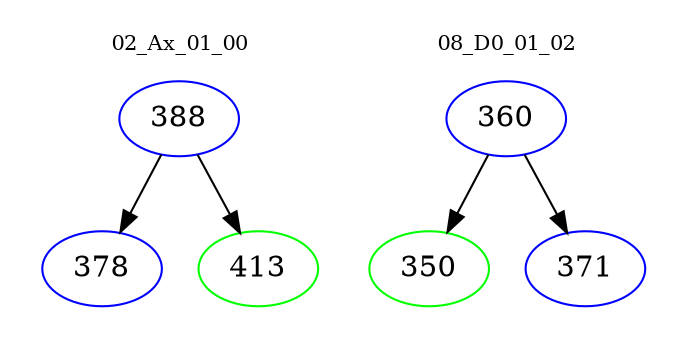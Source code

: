 digraph{
subgraph cluster_0 {
color = white
label = "02_Ax_01_00";
fontsize=10;
T0_388 [label="388", color="blue"]
T0_388 -> T0_378 [color="black"]
T0_378 [label="378", color="blue"]
T0_388 -> T0_413 [color="black"]
T0_413 [label="413", color="green"]
}
subgraph cluster_1 {
color = white
label = "08_D0_01_02";
fontsize=10;
T1_360 [label="360", color="blue"]
T1_360 -> T1_350 [color="black"]
T1_350 [label="350", color="green"]
T1_360 -> T1_371 [color="black"]
T1_371 [label="371", color="blue"]
}
}
